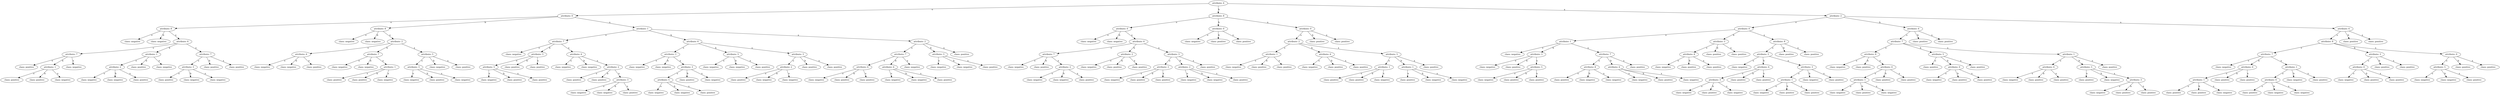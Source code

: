 digraph {
	1 [label="attribute: 4"]
	1 -> 2 [label=o]
	2 [label="attribute: 0"]
	2 -> 3 [label=o]
	3 [label="attribute: 8"]
	3 -> 4 [label=o]
	4 [label="class: negative"]
	3 -> 5 [label=b]
	5 [label="class: negative"]
	3 -> 6 [label=x]
	6 [label="attribute: 6"]
	6 -> 7 [label=o]
	7 [label="attribute: 7"]
	7 -> 8 [label=o]
	8 [label="class: positive"]
	7 -> 9 [label=b]
	9 [label="attribute: 1"]
	9 -> 10 [label=o]
	10 [label="class: positive"]
	9 -> 11 [label=b]
	11 [label="class: positive"]
	9 -> 12 [label=x]
	12 [label="class: negative"]
	7 -> 13 [label=x]
	13 [label="class: negative"]
	6 -> 14 [label=b]
	14 [label="attribute: 1"]
	14 -> 15 [label=o]
	15 [label="attribute: 2"]
	15 -> 16 [label=o]
	16 [label="class: negative"]
	15 -> 17 [label=b]
	17 [label="class: negative"]
	15 -> 18 [label=x]
	18 [label="class: positive"]
	14 -> 19 [label=b]
	19 [label="class: positive"]
	14 -> 20 [label=x]
	20 [label="class: negative"]
	6 -> 21 [label=x]
	21 [label="attribute: 7"]
	21 -> 22 [label=o]
	22 [label="attribute: 3"]
	22 -> 23 [label=o]
	23 [label="class: positive"]
	22 -> 24 [label=b]
	24 [label="class: negative"]
	22 -> 25 [label=x]
	25 [label="class: negative"]
	21 -> 26 [label=b]
	26 [label="class: positive"]
	21 -> 27 [label=x]
	27 [label="class: positive"]
	2 -> 28 [label=b]
	28 [label="attribute: 8"]
	28 -> 29 [label=o]
	29 [label="class: negative"]
	28 -> 30 [label=b]
	30 [label="class: negative"]
	28 -> 31 [label=x]
	31 [label="attribute: 2"]
	31 -> 32 [label=o]
	32 [label="attribute: 6"]
	32 -> 33 [label=o]
	33 [label="class: negative"]
	32 -> 34 [label=b]
	34 [label="class: negative"]
	32 -> 35 [label=x]
	35 [label="class: positive"]
	31 -> 36 [label=b]
	36 [label="attribute: 7"]
	36 -> 37 [label=o]
	37 [label="class: negative"]
	36 -> 38 [label=b]
	38 [label="class: negative"]
	36 -> 39 [label=x]
	39 [label="attribute: 1"]
	39 -> 40 [label=o]
	40 [label="class: positive"]
	39 -> 41 [label=b]
	41 [label="class: positive"]
	39 -> 42 [label=x]
	42 [label="class: negative"]
	31 -> 43 [label=x]
	43 [label="attribute: 5"]
	43 -> 44 [label=o]
	44 [label="attribute: 3"]
	44 -> 45 [label=o]
	45 [label="class: negative"]
	44 -> 46 [label=b]
	46 [label="class: positive"]
	44 -> 47 [label=x]
	47 [label="class: negative"]
	43 -> 48 [label=b]
	48 [label="class: negative"]
	43 -> 49 [label=x]
	49 [label="class: positive"]
	2 -> 50 [label=x]
	50 [label="attribute: 1"]
	50 -> 51 [label=o]
	51 [label="attribute: 7"]
	51 -> 52 [label=o]
	52 [label="class: negative"]
	51 -> 53 [label=b]
	53 [label="attribute: 3"]
	53 -> 54 [label=o]
	54 [label="attribute: 5"]
	54 -> 55 [label=o]
	55 [label="class: negative"]
	54 -> 56 [label=b]
	56 [label="class: positive"]
	54 -> 57 [label=x]
	57 [label="class: positive"]
	53 -> 58 [label=b]
	58 [label="class: positive"]
	53 -> 59 [label=x]
	59 [label="class: positive"]
	51 -> 60 [label=x]
	60 [label="attribute: 6"]
	60 -> 61 [label=o]
	61 [label="class: negative"]
	60 -> 62 [label=b]
	62 [label="class: negative"]
	60 -> 63 [label=x]
	63 [label="attribute: 2"]
	63 -> 64 [label=o]
	64 [label="class: positive"]
	63 -> 65 [label=b]
	65 [label="class: positive"]
	63 -> 66 [label=x]
	66 [label="attribute: 3"]
	66 -> 67 [label=o]
	67 [label="class: negative"]
	66 -> 68 [label=b]
	68 [label="class: negative"]
	66 -> 69 [label=x]
	69 [label="class: positive"]
	50 -> 70 [label=b]
	70 [label="attribute: 6"]
	70 -> 71 [label=o]
	71 [label="attribute: 2"]
	71 -> 72 [label=o]
	72 [label="class: negative"]
	71 -> 73 [label=b]
	73 [label="class: negative"]
	71 -> 74 [label=x]
	74 [label="attribute: 3"]
	74 -> 75 [label=o]
	75 [label="attribute: 5"]
	75 -> 76 [label=o]
	76 [label="class: negative"]
	75 -> 77 [label=b]
	77 [label="class: negative"]
	75 -> 78 [label=x]
	78 [label="class: positive"]
	74 -> 79 [label=b]
	79 [label="class: positive"]
	74 -> 80 [label=x]
	80 [label="class: negative"]
	70 -> 81 [label=b]
	81 [label="attribute: 5"]
	81 -> 82 [label=o]
	82 [label="class: negative"]
	81 -> 83 [label=b]
	83 [label="class: negative"]
	81 -> 84 [label=x]
	84 [label="class: positive"]
	70 -> 85 [label=x]
	85 [label="attribute: 3"]
	85 -> 86 [label=o]
	86 [label="attribute: 2"]
	86 -> 87 [label=o]
	87 [label="class: positive"]
	86 -> 88 [label=b]
	88 [label="class: negative"]
	86 -> 89 [label=x]
	89 [label="class: negative"]
	85 -> 90 [label=b]
	90 [label="class: positive"]
	85 -> 91 [label=x]
	91 [label="class: positive"]
	50 -> 92 [label=x]
	92 [label="attribute: 2"]
	92 -> 93 [label=o]
	93 [label="attribute: 7"]
	93 -> 94 [label=o]
	94 [label="attribute: 6"]
	94 -> 95 [label=o]
	95 [label="class: negative"]
	94 -> 96 [label=b]
	96 [label="class: positive"]
	94 -> 97 [label=x]
	97 [label="class: positive"]
	93 -> 98 [label=b]
	98 [label="attribute: 6"]
	98 -> 99 [label=o]
	99 [label="class: negative"]
	98 -> 100 [label=b]
	100 [label="class: negative"]
	98 -> 101 [label=x]
	101 [label="class: positive"]
	93 -> 102 [label=x]
	102 [label="class: negative"]
	92 -> 103 [label=b]
	103 [label="attribute: 3"]
	103 -> 104 [label=o]
	104 [label="class: negative"]
	103 -> 105 [label=b]
	105 [label="class: negative"]
	103 -> 106 [label=x]
	106 [label="class: positive"]
	92 -> 107 [label=x]
	107 [label="class: positive"]
	1 -> 108 [label=b]
	108 [label="attribute: 8"]
	108 -> 109 [label=o]
	109 [label="attribute: 0"]
	109 -> 110 [label=o]
	110 [label="class: negative"]
	109 -> 111 [label=b]
	111 [label="class: negative"]
	109 -> 112 [label=x]
	112 [label="attribute: 6"]
	112 -> 113 [label=o]
	113 [label="attribute: 7"]
	113 -> 114 [label=o]
	114 [label="class: negative"]
	113 -> 115 [label=b]
	115 [label="class: positive"]
	113 -> 116 [label=x]
	116 [label="attribute: 2"]
	116 -> 117 [label=o]
	117 [label="class: negative"]
	116 -> 118 [label=b]
	118 [label="class: negative"]
	116 -> 119 [label=x]
	119 [label="class: positive"]
	112 -> 120 [label=b]
	120 [label="attribute: 2"]
	120 -> 121 [label=o]
	121 [label="class: negative"]
	120 -> 122 [label=b]
	122 [label="class: positive"]
	120 -> 123 [label=x]
	123 [label="class: positive"]
	112 -> 124 [label=x]
	124 [label="attribute: 3"]
	124 -> 125 [label=o]
	125 [label="attribute: 2"]
	125 -> 126 [label=o]
	126 [label="class: negative"]
	125 -> 127 [label=b]
	127 [label="class: positive"]
	125 -> 128 [label=x]
	128 [label="class: positive"]
	124 -> 129 [label=b]
	129 [label="attribute: 2"]
	129 -> 130 [label=o]
	130 [label="class: negative"]
	129 -> 131 [label=b]
	131 [label="class: negative"]
	129 -> 132 [label=x]
	132 [label="class: positive"]
	124 -> 133 [label=x]
	133 [label="class: positive"]
	108 -> 134 [label=b]
	134 [label="attribute: 0"]
	134 -> 135 [label=o]
	135 [label="class: negative"]
	134 -> 136 [label=b]
	136 [label="class: positive"]
	134 -> 137 [label=x]
	137 [label="class: positive"]
	108 -> 138 [label=x]
	138 [label="attribute: 0"]
	138 -> 139 [label=o]
	139 [label="attribute: 2"]
	139 -> 140 [label=o]
	140 [label="attribute: 1"]
	140 -> 141 [label=o]
	141 [label="class: negative"]
	140 -> 142 [label=b]
	142 [label="class: positive"]
	140 -> 143 [label=x]
	143 [label="class: positive"]
	139 -> 144 [label=b]
	144 [label="attribute: 6"]
	144 -> 145 [label=o]
	145 [label="class: negative"]
	144 -> 146 [label=b]
	146 [label="class: positive"]
	144 -> 147 [label=x]
	147 [label="class: positive"]
	139 -> 148 [label=x]
	148 [label="attribute: 5"]
	148 -> 149 [label=o]
	149 [label="attribute: 1"]
	149 -> 150 [label=o]
	150 [label="class: positive"]
	149 -> 151 [label=b]
	151 [label="class: positive"]
	149 -> 152 [label=x]
	152 [label="class: negative"]
	148 -> 153 [label=b]
	153 [label="attribute: 1"]
	153 -> 154 [label=o]
	154 [label="class: positive"]
	153 -> 155 [label=b]
	155 [label="class: negative"]
	153 -> 156 [label=x]
	156 [label="class: negative"]
	148 -> 157 [label=x]
	157 [label="class: positive"]
	138 -> 158 [label=b]
	158 [label="class: positive"]
	138 -> 159 [label=x]
	159 [label="class: positive"]
	1 -> 160 [label=x]
	160 [label="attribute: 2"]
	160 -> 161 [label=o]
	161 [label="attribute: 0"]
	161 -> 162 [label=o]
	162 [label="attribute: 1"]
	162 -> 163 [label=o]
	163 [label="class: negative"]
	162 -> 164 [label=b]
	164 [label="attribute: 3"]
	164 -> 165 [label=o]
	165 [label="class: negative"]
	164 -> 166 [label=b]
	166 [label="class: positive"]
	164 -> 167 [label=x]
	167 [label="attribute: 5"]
	167 -> 168 [label=o]
	168 [label="class: negative"]
	167 -> 169 [label=b]
	169 [label="class: positive"]
	167 -> 170 [label=x]
	170 [label="class: positive"]
	162 -> 171 [label=x]
	171 [label="attribute: 7"]
	171 -> 172 [label=o]
	172 [label="attribute: 8"]
	172 -> 173 [label=o]
	173 [label="class: positive"]
	172 -> 174 [label=b]
	174 [label="class: negative"]
	172 -> 175 [label=x]
	175 [label="class: negative"]
	171 -> 176 [label=b]
	176 [label="attribute: 6"]
	176 -> 177 [label=o]
	177 [label="class: negative"]
	176 -> 178 [label=b]
	178 [label="class: positive"]
	176 -> 179 [label=x]
	179 [label="class: negative"]
	171 -> 180 [label=x]
	180 [label="class: positive"]
	161 -> 181 [label=b]
	181 [label="attribute: 5"]
	181 -> 182 [label=o]
	182 [label="attribute: 8"]
	182 -> 183 [label=o]
	183 [label="class: negative"]
	182 -> 184 [label=b]
	184 [label="class: positive"]
	182 -> 185 [label=x]
	185 [label="class: positive"]
	181 -> 186 [label=b]
	186 [label="class: positive"]
	181 -> 187 [label=x]
	187 [label="class: positive"]
	161 -> 188 [label=x]
	188 [label="attribute: 8"]
	188 -> 189 [label=o]
	189 [label="attribute: 5"]
	189 -> 190 [label=o]
	190 [label="class: negative"]
	189 -> 191 [label=b]
	191 [label="attribute: 6"]
	191 -> 192 [label=o]
	192 [label="attribute: 3"]
	192 -> 193 [label=o]
	193 [label="class: negative"]
	192 -> 194 [label=b]
	194 [label="class: positive"]
	192 -> 195 [label=x]
	195 [label="class: negative"]
	191 -> 196 [label=b]
	196 [label="class: positive"]
	191 -> 197 [label=x]
	197 [label="class: positive"]
	189 -> 198 [label=x]
	198 [label="attribute: 3"]
	198 -> 199 [label=o]
	199 [label="attribute: 1"]
	199 -> 200 [label=o]
	200 [label="class: negative"]
	199 -> 201 [label=b]
	201 [label="class: positive"]
	199 -> 202 [label=x]
	202 [label="class: positive"]
	198 -> 203 [label=b]
	203 [label="class: negative"]
	198 -> 204 [label=x]
	204 [label="class: positive"]
	188 -> 205 [label=b]
	205 [label="class: positive"]
	188 -> 206 [label=x]
	206 [label="class: positive"]
	160 -> 207 [label=b]
	207 [label="attribute: 6"]
	207 -> 208 [label=o]
	208 [label="attribute: 7"]
	208 -> 209 [label=o]
	209 [label="attribute: 8"]
	209 -> 210 [label=o]
	210 [label="class: negative"]
	209 -> 211 [label=b]
	211 [label="class: positive"]
	209 -> 212 [label=x]
	212 [label="attribute: 0"]
	212 -> 213 [label=o]
	213 [label="attribute: 1"]
	213 -> 214 [label=o]
	214 [label="class: negative"]
	213 -> 215 [label=b]
	215 [label="class: positive"]
	213 -> 216 [label=x]
	216 [label="class: negative"]
	212 -> 217 [label=b]
	217 [label="class: positive"]
	212 -> 218 [label=x]
	218 [label="class: positive"]
	208 -> 219 [label=b]
	219 [label="attribute: 5"]
	219 -> 220 [label=o]
	220 [label="class: positive"]
	219 -> 221 [label=b]
	221 [label="attribute: 0"]
	221 -> 222 [label=o]
	222 [label="class: negative"]
	221 -> 223 [label=b]
	223 [label="class: positive"]
	221 -> 224 [label=x]
	224 [label="class: positive"]
	219 -> 225 [label=x]
	225 [label="class: positive"]
	208 -> 226 [label=x]
	226 [label="attribute: 1"]
	226 -> 227 [label=o]
	227 [label="attribute: 0"]
	227 -> 228 [label=o]
	228 [label="class: negative"]
	227 -> 229 [label=b]
	229 [label="class: positive"]
	227 -> 230 [label=x]
	230 [label="class: positive"]
	226 -> 231 [label=b]
	231 [label="attribute: 5"]
	231 -> 232 [label=o]
	232 [label="class: positive"]
	231 -> 233 [label=b]
	233 [label="class: negative"]
	231 -> 234 [label=x]
	234 [label="attribute: 3"]
	234 -> 235 [label=o]
	235 [label="class: negative"]
	234 -> 236 [label=b]
	236 [label="class: positive"]
	234 -> 237 [label=x]
	237 [label="class: positive"]
	226 -> 238 [label=x]
	238 [label="class: positive"]
	207 -> 239 [label=b]
	239 [label="class: positive"]
	207 -> 240 [label=x]
	240 [label="class: positive"]
	160 -> 241 [label=x]
	241 [label="attribute: 6"]
	241 -> 242 [label=o]
	242 [label="attribute: 8"]
	242 -> 243 [label=o]
	243 [label="attribute: 7"]
	243 -> 244 [label=o]
	244 [label="class: negative"]
	243 -> 245 [label=b]
	245 [label="attribute: 0"]
	245 -> 246 [label=o]
	246 [label="attribute: 1"]
	246 -> 247 [label=o]
	247 [label="class: positive"]
	246 -> 248 [label=b]
	248 [label="class: positive"]
	246 -> 249 [label=x]
	249 [label="class: negative"]
	245 -> 250 [label=b]
	250 [label="class: positive"]
	245 -> 251 [label=x]
	251 [label="class: positive"]
	243 -> 252 [label=x]
	252 [label="attribute: 1"]
	252 -> 253 [label=o]
	253 [label="attribute: 0"]
	253 -> 254 [label=o]
	254 [label="class: positive"]
	253 -> 255 [label=b]
	255 [label="class: negative"]
	253 -> 256 [label=x]
	256 [label="class: negative"]
	252 -> 257 [label=b]
	257 [label="class: negative"]
	252 -> 258 [label=x]
	258 [label="class: positive"]
	242 -> 259 [label=b]
	259 [label="attribute: 3"]
	259 -> 260 [label=o]
	260 [label="attribute: 0"]
	260 -> 261 [label=o]
	261 [label="class: negative"]
	260 -> 262 [label=b]
	262 [label="class: positive"]
	260 -> 263 [label=x]
	263 [label="class: positive"]
	259 -> 264 [label=b]
	264 [label="class: positive"]
	259 -> 265 [label=x]
	265 [label="class: positive"]
	242 -> 266 [label=x]
	266 [label="attribute: 0"]
	266 -> 267 [label=o]
	267 [label="attribute: 5"]
	267 -> 268 [label=o]
	268 [label="class: negative"]
	267 -> 269 [label=b]
	269 [label="class: negative"]
	267 -> 270 [label=x]
	270 [label="class: positive"]
	266 -> 271 [label=b]
	271 [label="class: positive"]
	266 -> 272 [label=x]
	272 [label="class: positive"]
	241 -> 273 [label=b]
	273 [label="class: positive"]
	241 -> 274 [label=x]
	274 [label="class: positive"]
}
